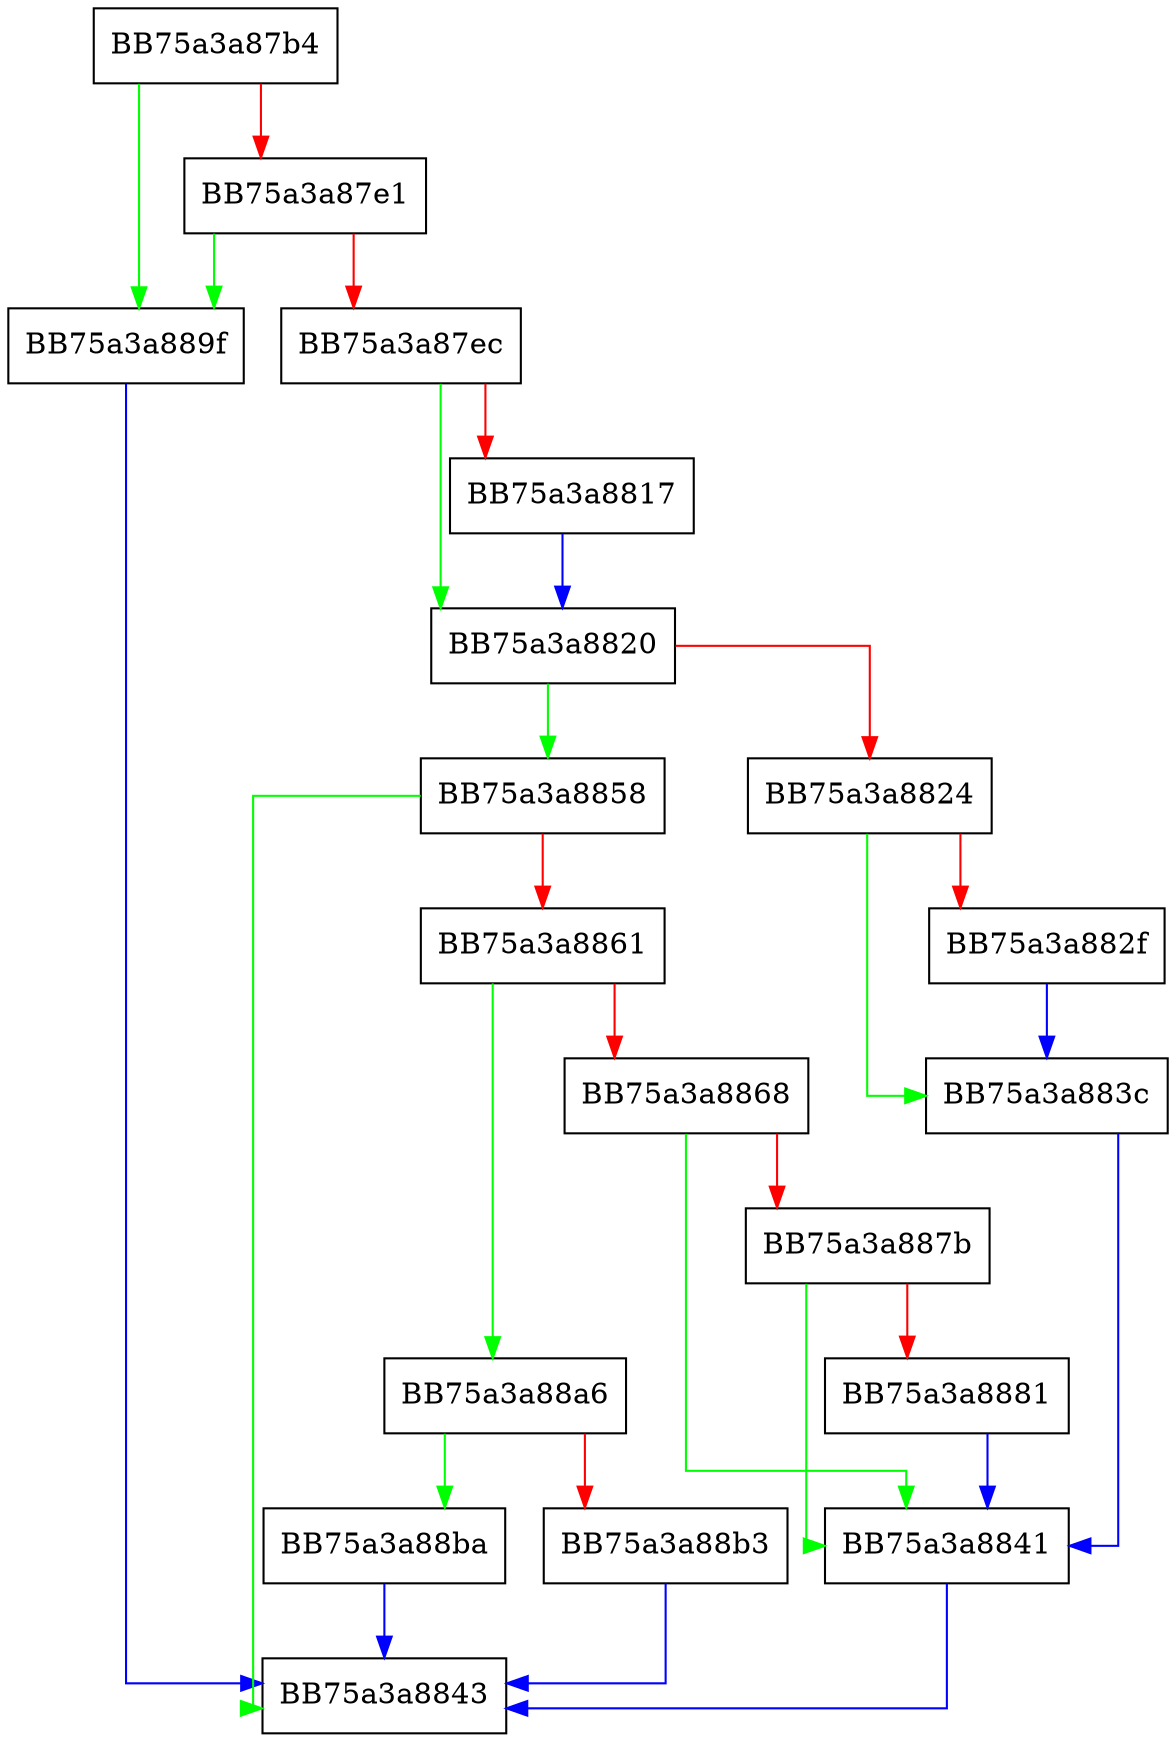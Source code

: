 digraph UtilRegEnumSubKeysInternal {
  node [shape="box"];
  graph [splines=ortho];
  BB75a3a87b4 -> BB75a3a889f [color="green"];
  BB75a3a87b4 -> BB75a3a87e1 [color="red"];
  BB75a3a87e1 -> BB75a3a889f [color="green"];
  BB75a3a87e1 -> BB75a3a87ec [color="red"];
  BB75a3a87ec -> BB75a3a8820 [color="green"];
  BB75a3a87ec -> BB75a3a8817 [color="red"];
  BB75a3a8817 -> BB75a3a8820 [color="blue"];
  BB75a3a8820 -> BB75a3a8858 [color="green"];
  BB75a3a8820 -> BB75a3a8824 [color="red"];
  BB75a3a8824 -> BB75a3a883c [color="green"];
  BB75a3a8824 -> BB75a3a882f [color="red"];
  BB75a3a882f -> BB75a3a883c [color="blue"];
  BB75a3a883c -> BB75a3a8841 [color="blue"];
  BB75a3a8841 -> BB75a3a8843 [color="blue"];
  BB75a3a8858 -> BB75a3a8843 [color="green"];
  BB75a3a8858 -> BB75a3a8861 [color="red"];
  BB75a3a8861 -> BB75a3a88a6 [color="green"];
  BB75a3a8861 -> BB75a3a8868 [color="red"];
  BB75a3a8868 -> BB75a3a8841 [color="green"];
  BB75a3a8868 -> BB75a3a887b [color="red"];
  BB75a3a887b -> BB75a3a8841 [color="green"];
  BB75a3a887b -> BB75a3a8881 [color="red"];
  BB75a3a8881 -> BB75a3a8841 [color="blue"];
  BB75a3a889f -> BB75a3a8843 [color="blue"];
  BB75a3a88a6 -> BB75a3a88ba [color="green"];
  BB75a3a88a6 -> BB75a3a88b3 [color="red"];
  BB75a3a88b3 -> BB75a3a8843 [color="blue"];
  BB75a3a88ba -> BB75a3a8843 [color="blue"];
}